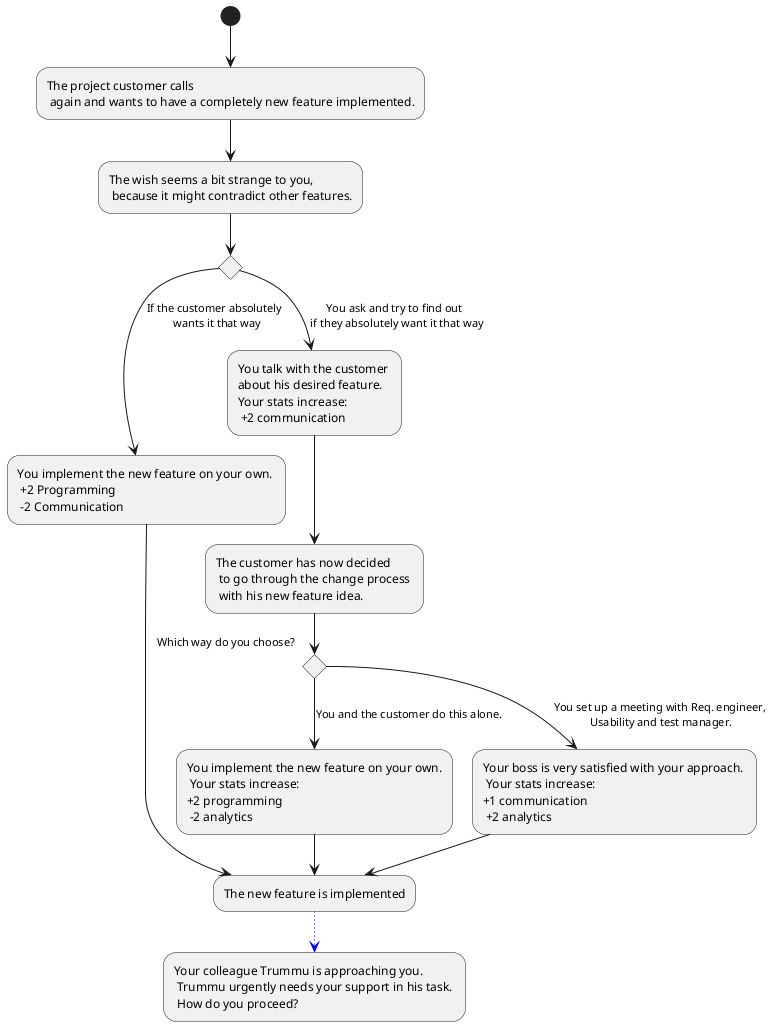 @startuml
(*) --> "The project customer calls \n again and wants to have a completely new feature implemented."
--> "The wish seems a bit strange to you, \n because it might contradict other features."
if " " then
--> [If the customer absolutely \n wants it that way] "You implement the new feature on your own. \n +2 Programming \n -2 Communication" as c
else
--> [You ask and try to find out \n if they absolutely want it that way] "You talk with the customer \nabout his desired feature. \nYour stats increase:\n +2 communication"
endif
'Vorbedingung: Nur wenn zuvor gewählt wurde, mit dem Kunden nochmal darüber zu reden!
--> "The customer has now decided \n to go through the change process \n with his new feature idea."
if "Which way do you choose?" then
--> [You and the customer do this alone.] "You implement the new feature on your own.\n Your stats increase:\n+2 programming \n -2 analytics" as a
else
--> [You set up a meeting with Req. engineer, \nUsability and test manager.] "Your boss is very satisfied with your approach. \n Your stats increase: \n+1 communication \n +2 analytics" as b
--> "The new feature is implemented" as fertig
endif
a --> fertig
c --> fertig
-[#blue,dotted]-> "Your colleague Trummu is approaching you.\n Trummu urgently needs your support in his task. \n How do you proceed?"
@enduml
